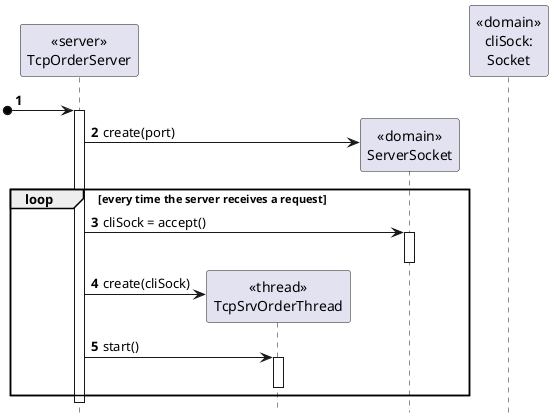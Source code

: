 @startuml
autonumber
hide footbox

participant "<<server>>\nTcpOrderServer" as SRV
participant "<<thread>>\nTcpSrvOrderThread" as RQ
participant "<<domain>>\nServerSocket" as SS
participant "<<domain>>\ncliSock:\nSocket" as S

[o-> SRV :

activate SRV

SRV -> SS** : create(port)

loop every time the server receives a request

SRV -> SS : cliSock = accept()
activate SS
deactivate SS

SRV -> RQ** : create(cliSock)

SRV -> RQ : start()
activate RQ



deactivate RQ

end

deactivate SRV

@enduml

